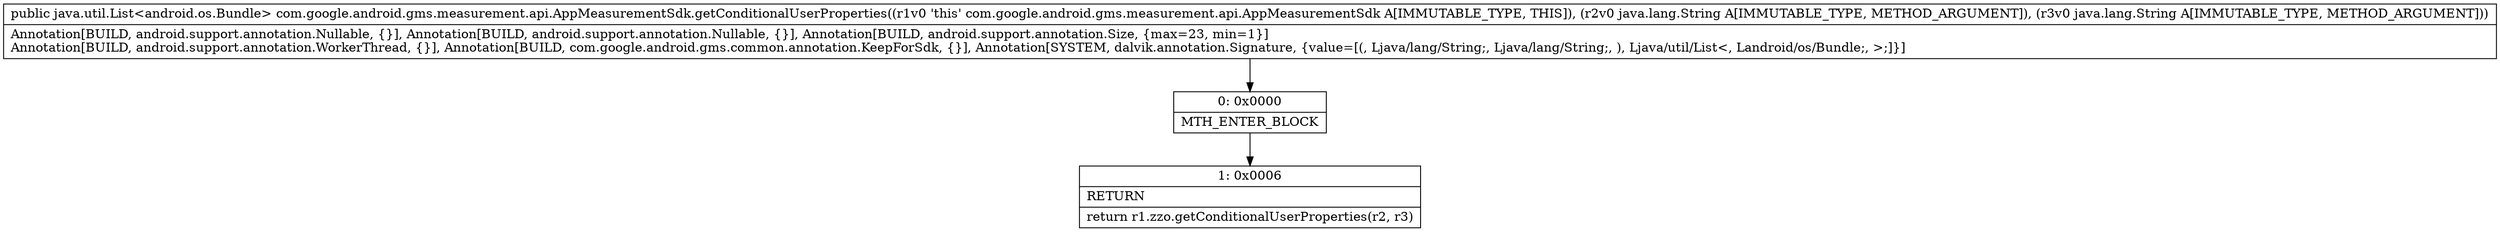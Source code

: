 digraph "CFG forcom.google.android.gms.measurement.api.AppMeasurementSdk.getConditionalUserProperties(Ljava\/lang\/String;Ljava\/lang\/String;)Ljava\/util\/List;" {
Node_0 [shape=record,label="{0\:\ 0x0000|MTH_ENTER_BLOCK\l}"];
Node_1 [shape=record,label="{1\:\ 0x0006|RETURN\l|return r1.zzo.getConditionalUserProperties(r2, r3)\l}"];
MethodNode[shape=record,label="{public java.util.List\<android.os.Bundle\> com.google.android.gms.measurement.api.AppMeasurementSdk.getConditionalUserProperties((r1v0 'this' com.google.android.gms.measurement.api.AppMeasurementSdk A[IMMUTABLE_TYPE, THIS]), (r2v0 java.lang.String A[IMMUTABLE_TYPE, METHOD_ARGUMENT]), (r3v0 java.lang.String A[IMMUTABLE_TYPE, METHOD_ARGUMENT]))  | Annotation[BUILD, android.support.annotation.Nullable, \{\}], Annotation[BUILD, android.support.annotation.Nullable, \{\}], Annotation[BUILD, android.support.annotation.Size, \{max=23, min=1\}]\lAnnotation[BUILD, android.support.annotation.WorkerThread, \{\}], Annotation[BUILD, com.google.android.gms.common.annotation.KeepForSdk, \{\}], Annotation[SYSTEM, dalvik.annotation.Signature, \{value=[(, Ljava\/lang\/String;, Ljava\/lang\/String;, ), Ljava\/util\/List\<, Landroid\/os\/Bundle;, \>;]\}]\l}"];
MethodNode -> Node_0;
Node_0 -> Node_1;
}

